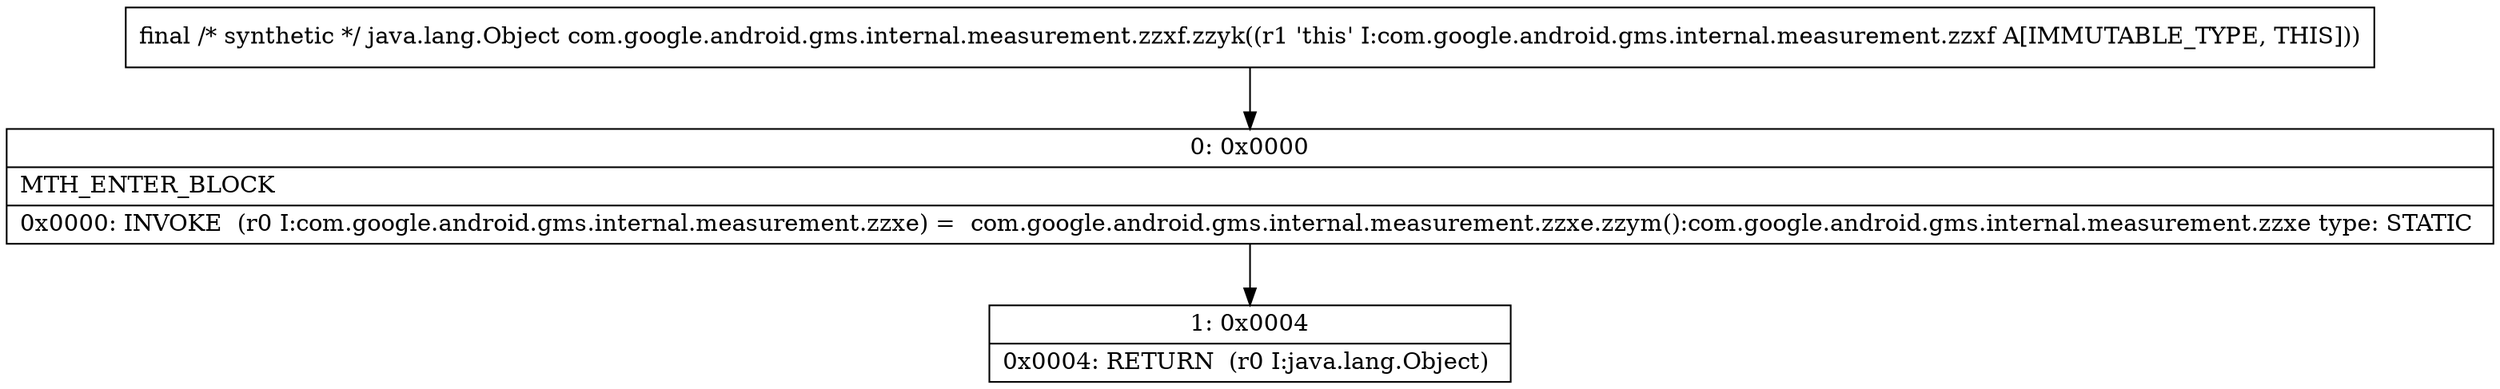 digraph "CFG forcom.google.android.gms.internal.measurement.zzxf.zzyk()Ljava\/lang\/Object;" {
Node_0 [shape=record,label="{0\:\ 0x0000|MTH_ENTER_BLOCK\l|0x0000: INVOKE  (r0 I:com.google.android.gms.internal.measurement.zzxe) =  com.google.android.gms.internal.measurement.zzxe.zzym():com.google.android.gms.internal.measurement.zzxe type: STATIC \l}"];
Node_1 [shape=record,label="{1\:\ 0x0004|0x0004: RETURN  (r0 I:java.lang.Object) \l}"];
MethodNode[shape=record,label="{final \/* synthetic *\/ java.lang.Object com.google.android.gms.internal.measurement.zzxf.zzyk((r1 'this' I:com.google.android.gms.internal.measurement.zzxf A[IMMUTABLE_TYPE, THIS])) }"];
MethodNode -> Node_0;
Node_0 -> Node_1;
}

